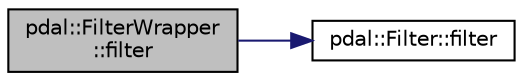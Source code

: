 digraph "pdal::FilterWrapper::filter"
{
  edge [fontname="Helvetica",fontsize="10",labelfontname="Helvetica",labelfontsize="10"];
  node [fontname="Helvetica",fontsize="10",shape=record];
  rankdir="LR";
  Node1 [label="pdal::FilterWrapper\l::filter",height=0.2,width=0.4,color="black", fillcolor="grey75", style="filled", fontcolor="black"];
  Node1 -> Node2 [color="midnightblue",fontsize="10",style="solid",fontname="Helvetica"];
  Node2 [label="pdal::Filter::filter",height=0.2,width=0.4,color="black", fillcolor="white", style="filled",URL="$classpdal_1_1Filter.html#a297688940abc3f8244b8e1fbf3803bd8"];
}
